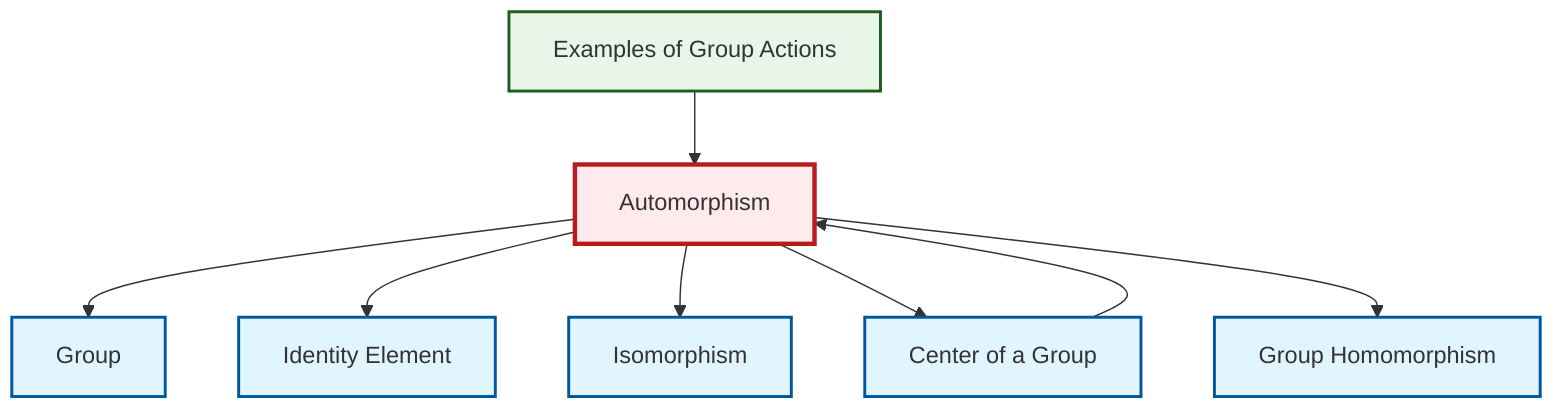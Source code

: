 graph TD
    classDef definition fill:#e1f5fe,stroke:#01579b,stroke-width:2px
    classDef theorem fill:#f3e5f5,stroke:#4a148c,stroke-width:2px
    classDef axiom fill:#fff3e0,stroke:#e65100,stroke-width:2px
    classDef example fill:#e8f5e9,stroke:#1b5e20,stroke-width:2px
    classDef current fill:#ffebee,stroke:#b71c1c,stroke-width:3px
    def-group["Group"]:::definition
    def-homomorphism["Group Homomorphism"]:::definition
    ex-group-action-examples["Examples of Group Actions"]:::example
    def-identity-element["Identity Element"]:::definition
    def-center-of-group["Center of a Group"]:::definition
    def-automorphism["Automorphism"]:::definition
    def-isomorphism["Isomorphism"]:::definition
    def-center-of-group --> def-automorphism
    def-automorphism --> def-group
    ex-group-action-examples --> def-automorphism
    def-automorphism --> def-identity-element
    def-automorphism --> def-isomorphism
    def-automorphism --> def-center-of-group
    def-automorphism --> def-homomorphism
    class def-automorphism current